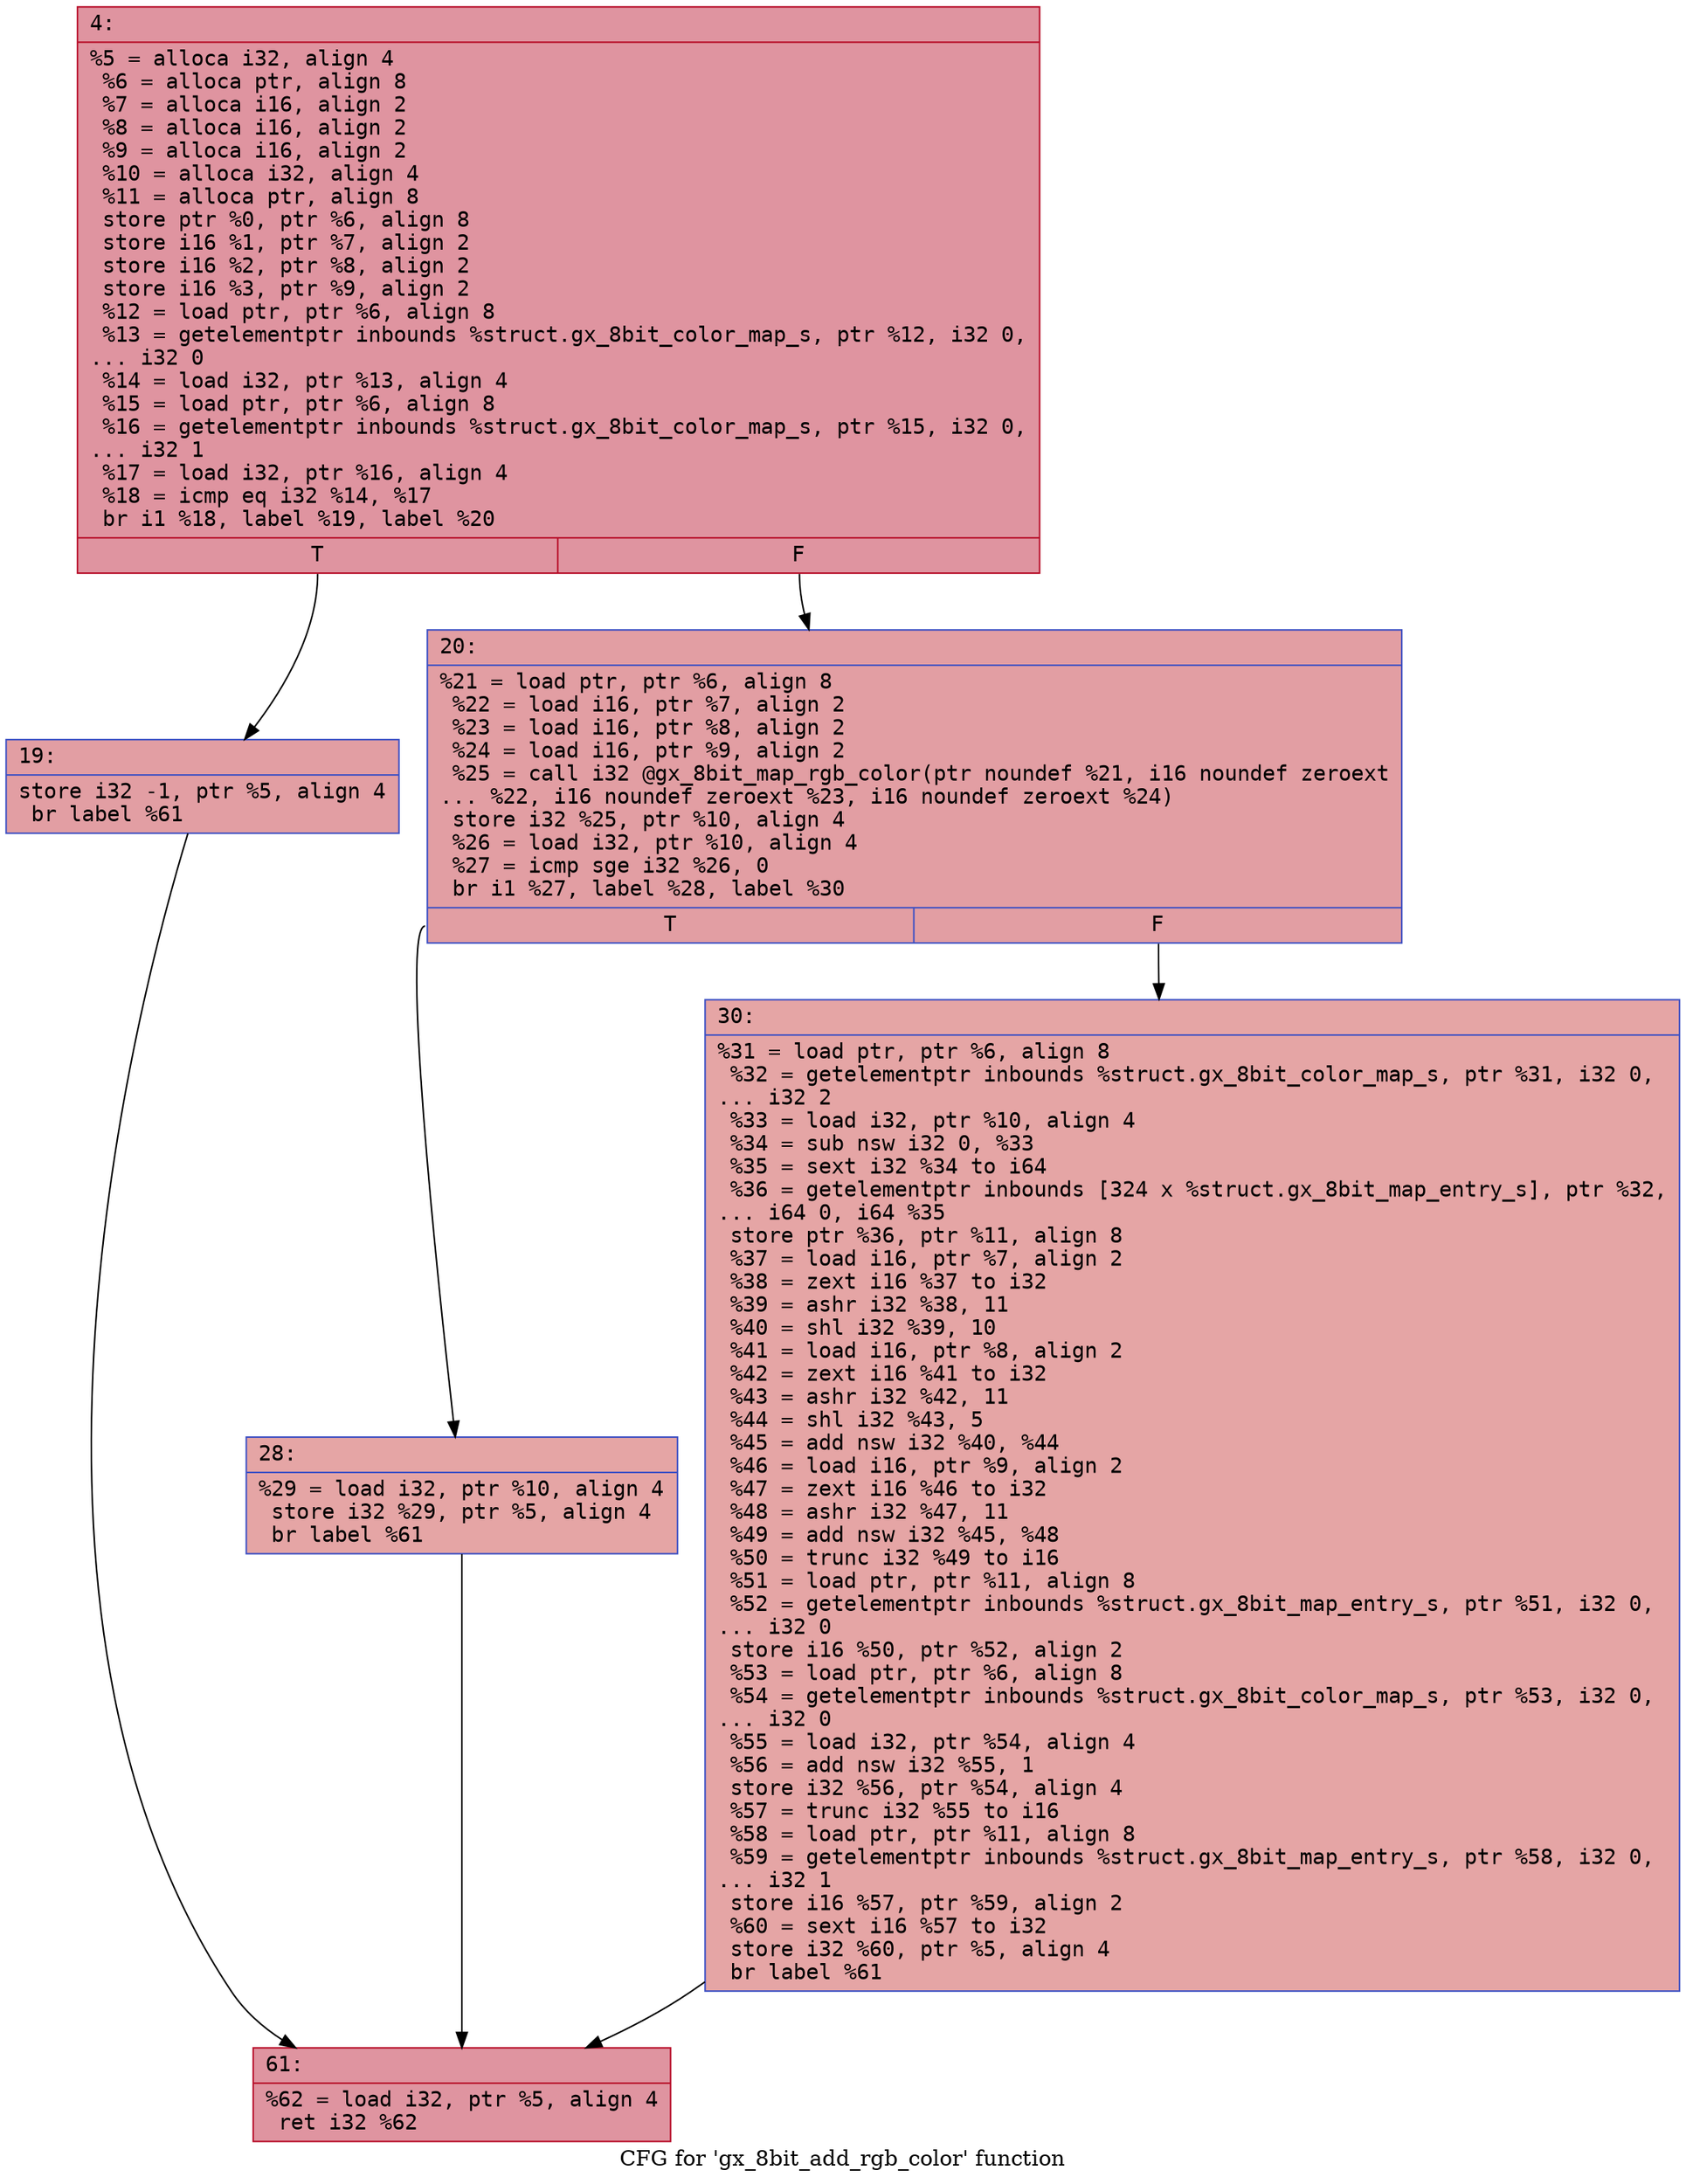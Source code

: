 digraph "CFG for 'gx_8bit_add_rgb_color' function" {
	label="CFG for 'gx_8bit_add_rgb_color' function";

	Node0x60000060e6c0 [shape=record,color="#b70d28ff", style=filled, fillcolor="#b70d2870" fontname="Courier",label="{4:\l|  %5 = alloca i32, align 4\l  %6 = alloca ptr, align 8\l  %7 = alloca i16, align 2\l  %8 = alloca i16, align 2\l  %9 = alloca i16, align 2\l  %10 = alloca i32, align 4\l  %11 = alloca ptr, align 8\l  store ptr %0, ptr %6, align 8\l  store i16 %1, ptr %7, align 2\l  store i16 %2, ptr %8, align 2\l  store i16 %3, ptr %9, align 2\l  %12 = load ptr, ptr %6, align 8\l  %13 = getelementptr inbounds %struct.gx_8bit_color_map_s, ptr %12, i32 0,\l... i32 0\l  %14 = load i32, ptr %13, align 4\l  %15 = load ptr, ptr %6, align 8\l  %16 = getelementptr inbounds %struct.gx_8bit_color_map_s, ptr %15, i32 0,\l... i32 1\l  %17 = load i32, ptr %16, align 4\l  %18 = icmp eq i32 %14, %17\l  br i1 %18, label %19, label %20\l|{<s0>T|<s1>F}}"];
	Node0x60000060e6c0:s0 -> Node0x60000060e710[tooltip="4 -> 19\nProbability 50.00%" ];
	Node0x60000060e6c0:s1 -> Node0x60000060e760[tooltip="4 -> 20\nProbability 50.00%" ];
	Node0x60000060e710 [shape=record,color="#3d50c3ff", style=filled, fillcolor="#be242e70" fontname="Courier",label="{19:\l|  store i32 -1, ptr %5, align 4\l  br label %61\l}"];
	Node0x60000060e710 -> Node0x60000060e850[tooltip="19 -> 61\nProbability 100.00%" ];
	Node0x60000060e760 [shape=record,color="#3d50c3ff", style=filled, fillcolor="#be242e70" fontname="Courier",label="{20:\l|  %21 = load ptr, ptr %6, align 8\l  %22 = load i16, ptr %7, align 2\l  %23 = load i16, ptr %8, align 2\l  %24 = load i16, ptr %9, align 2\l  %25 = call i32 @gx_8bit_map_rgb_color(ptr noundef %21, i16 noundef zeroext\l... %22, i16 noundef zeroext %23, i16 noundef zeroext %24)\l  store i32 %25, ptr %10, align 4\l  %26 = load i32, ptr %10, align 4\l  %27 = icmp sge i32 %26, 0\l  br i1 %27, label %28, label %30\l|{<s0>T|<s1>F}}"];
	Node0x60000060e760:s0 -> Node0x60000060e7b0[tooltip="20 -> 28\nProbability 50.00%" ];
	Node0x60000060e760:s1 -> Node0x60000060e800[tooltip="20 -> 30\nProbability 50.00%" ];
	Node0x60000060e7b0 [shape=record,color="#3d50c3ff", style=filled, fillcolor="#c5333470" fontname="Courier",label="{28:\l|  %29 = load i32, ptr %10, align 4\l  store i32 %29, ptr %5, align 4\l  br label %61\l}"];
	Node0x60000060e7b0 -> Node0x60000060e850[tooltip="28 -> 61\nProbability 100.00%" ];
	Node0x60000060e800 [shape=record,color="#3d50c3ff", style=filled, fillcolor="#c5333470" fontname="Courier",label="{30:\l|  %31 = load ptr, ptr %6, align 8\l  %32 = getelementptr inbounds %struct.gx_8bit_color_map_s, ptr %31, i32 0,\l... i32 2\l  %33 = load i32, ptr %10, align 4\l  %34 = sub nsw i32 0, %33\l  %35 = sext i32 %34 to i64\l  %36 = getelementptr inbounds [324 x %struct.gx_8bit_map_entry_s], ptr %32,\l... i64 0, i64 %35\l  store ptr %36, ptr %11, align 8\l  %37 = load i16, ptr %7, align 2\l  %38 = zext i16 %37 to i32\l  %39 = ashr i32 %38, 11\l  %40 = shl i32 %39, 10\l  %41 = load i16, ptr %8, align 2\l  %42 = zext i16 %41 to i32\l  %43 = ashr i32 %42, 11\l  %44 = shl i32 %43, 5\l  %45 = add nsw i32 %40, %44\l  %46 = load i16, ptr %9, align 2\l  %47 = zext i16 %46 to i32\l  %48 = ashr i32 %47, 11\l  %49 = add nsw i32 %45, %48\l  %50 = trunc i32 %49 to i16\l  %51 = load ptr, ptr %11, align 8\l  %52 = getelementptr inbounds %struct.gx_8bit_map_entry_s, ptr %51, i32 0,\l... i32 0\l  store i16 %50, ptr %52, align 2\l  %53 = load ptr, ptr %6, align 8\l  %54 = getelementptr inbounds %struct.gx_8bit_color_map_s, ptr %53, i32 0,\l... i32 0\l  %55 = load i32, ptr %54, align 4\l  %56 = add nsw i32 %55, 1\l  store i32 %56, ptr %54, align 4\l  %57 = trunc i32 %55 to i16\l  %58 = load ptr, ptr %11, align 8\l  %59 = getelementptr inbounds %struct.gx_8bit_map_entry_s, ptr %58, i32 0,\l... i32 1\l  store i16 %57, ptr %59, align 2\l  %60 = sext i16 %57 to i32\l  store i32 %60, ptr %5, align 4\l  br label %61\l}"];
	Node0x60000060e800 -> Node0x60000060e850[tooltip="30 -> 61\nProbability 100.00%" ];
	Node0x60000060e850 [shape=record,color="#b70d28ff", style=filled, fillcolor="#b70d2870" fontname="Courier",label="{61:\l|  %62 = load i32, ptr %5, align 4\l  ret i32 %62\l}"];
}
